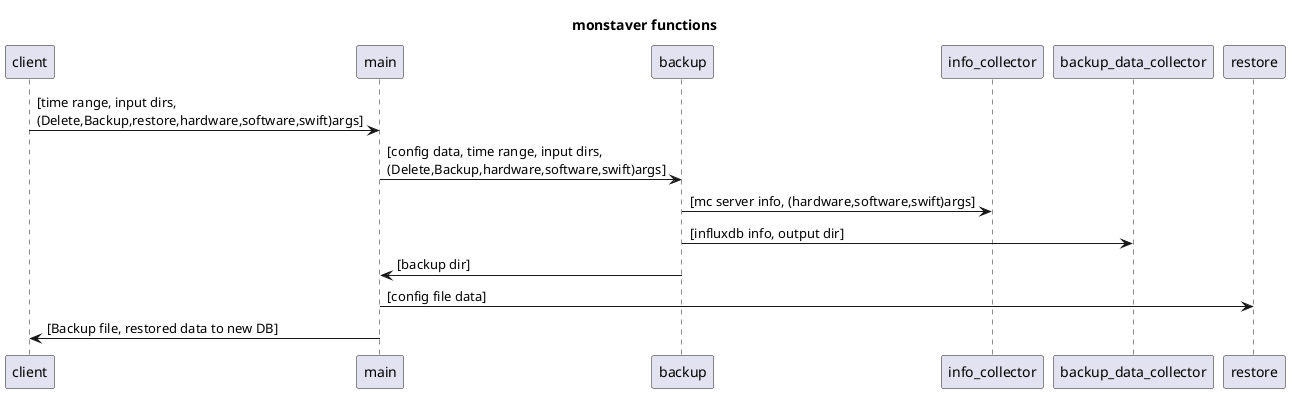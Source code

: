 @startuml
title monstaver functions
client -> main :  [time range, input dirs, \n(Delete,Backup,restore,hardware,software,swift)args]
main -> backup : [config data, time range, input dirs, \n(Delete,Backup,hardware,software,swift)args]
backup -> info_collector : [mc server info, (hardware,software,swift)args]
backup -> backup_data_collector : [influxdb info, output dir]
backup -> main : [backup dir]
main -> restore : [config file data]
main -> client : [Backup file, restored data to new DB]
@enduml

